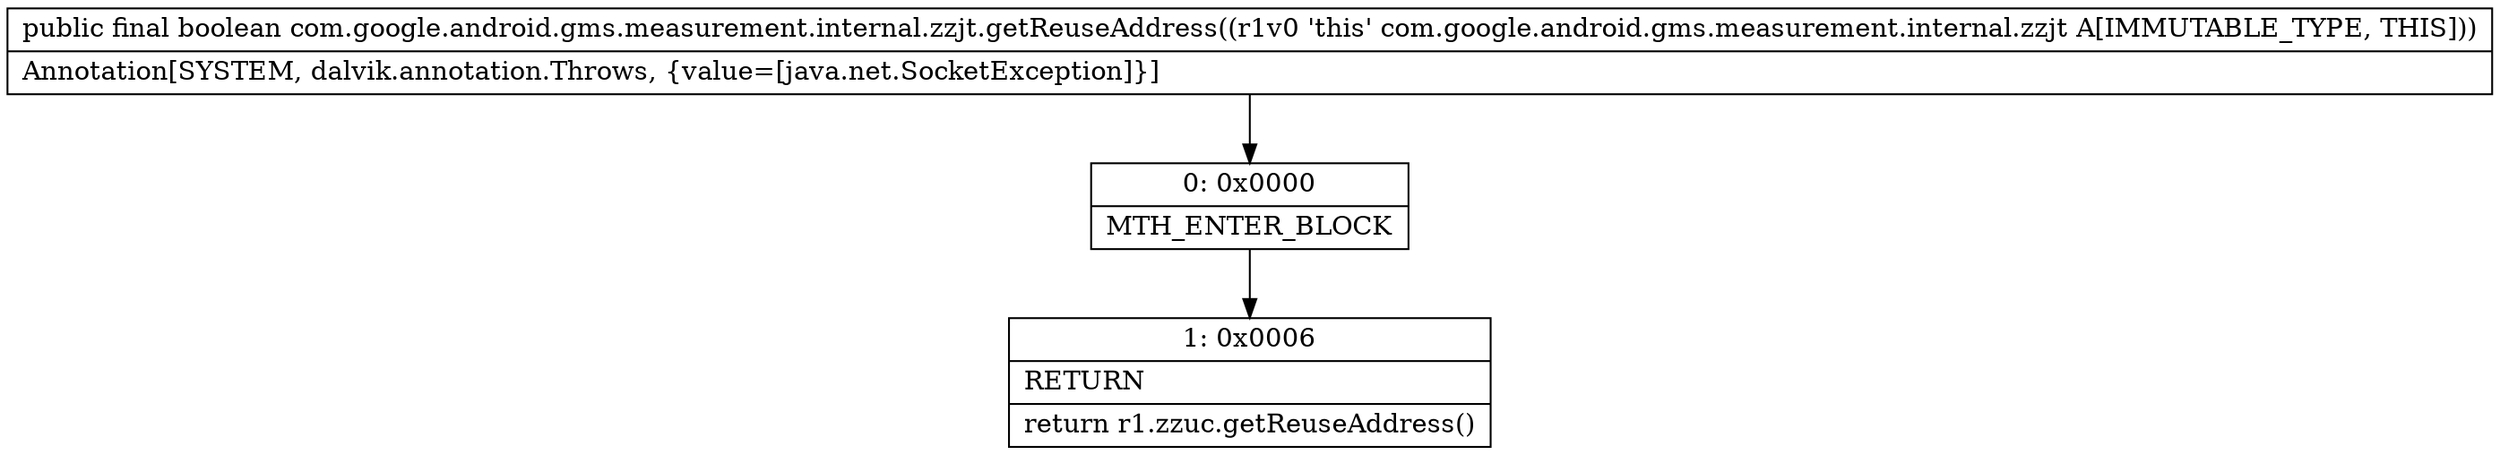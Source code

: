 digraph "CFG forcom.google.android.gms.measurement.internal.zzjt.getReuseAddress()Z" {
Node_0 [shape=record,label="{0\:\ 0x0000|MTH_ENTER_BLOCK\l}"];
Node_1 [shape=record,label="{1\:\ 0x0006|RETURN\l|return r1.zzuc.getReuseAddress()\l}"];
MethodNode[shape=record,label="{public final boolean com.google.android.gms.measurement.internal.zzjt.getReuseAddress((r1v0 'this' com.google.android.gms.measurement.internal.zzjt A[IMMUTABLE_TYPE, THIS]))  | Annotation[SYSTEM, dalvik.annotation.Throws, \{value=[java.net.SocketException]\}]\l}"];
MethodNode -> Node_0;
Node_0 -> Node_1;
}


